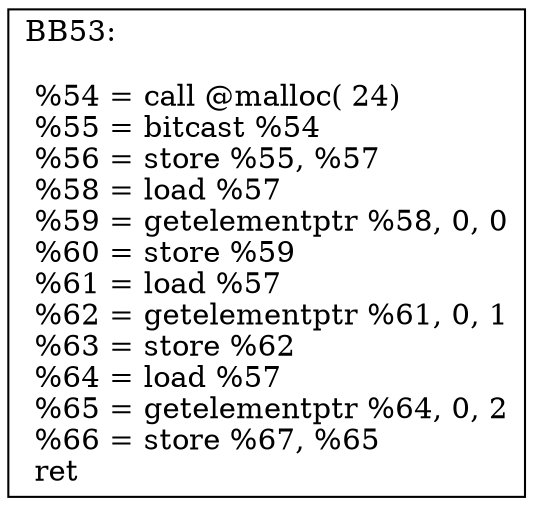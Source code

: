 digraph "CFG for 'CreateNode' function" {
BB53 [shape=record,
    label="{BB53:\l\l
             %54 = call @malloc( 24)\l
             %55 = bitcast %54\l
             %56 = store %55, %57\l
             %58 = load %57\l
             %59 = getelementptr %58, 0, 0\l
             %60 = store %59\l
             %61 = load %57\l
             %62 = getelementptr %61, 0, 1\l
             %63 = store %62\l
             %64 = load %57\l
             %65 = getelementptr %64, 0, 2\l
             %66 = store %67, %65\l
             ret\l
             }"];
}